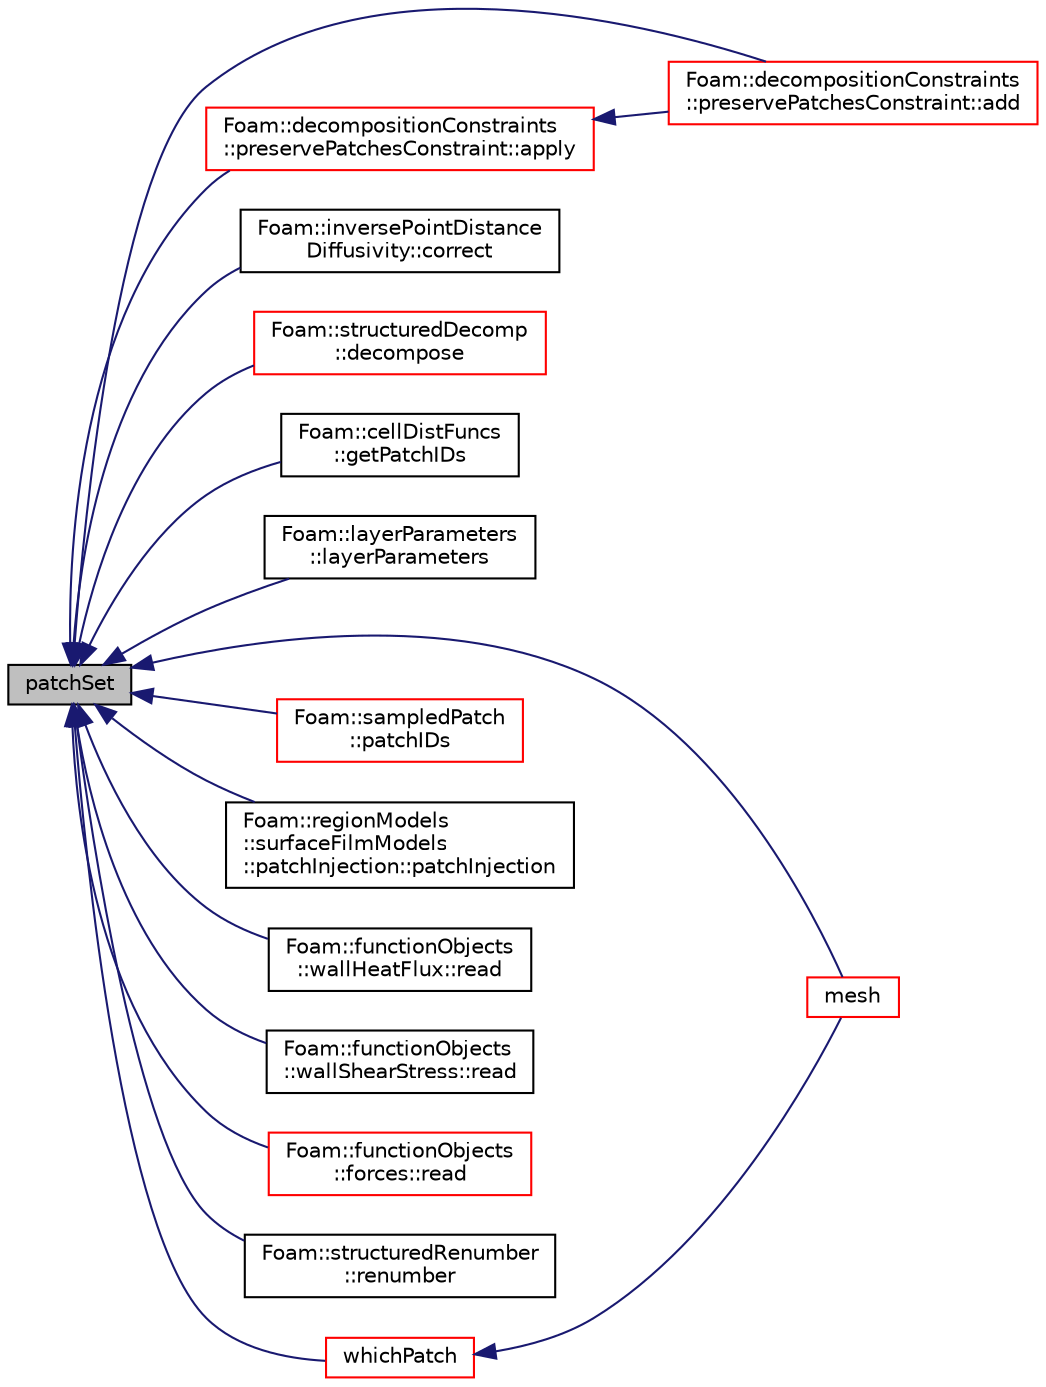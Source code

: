 digraph "patchSet"
{
  bgcolor="transparent";
  edge [fontname="Helvetica",fontsize="10",labelfontname="Helvetica",labelfontsize="10"];
  node [fontname="Helvetica",fontsize="10",shape=record];
  rankdir="LR";
  Node4339 [label="patchSet",height=0.2,width=0.4,color="black", fillcolor="grey75", style="filled", fontcolor="black"];
  Node4339 -> Node4340 [dir="back",color="midnightblue",fontsize="10",style="solid",fontname="Helvetica"];
  Node4340 [label="Foam::decompositionConstraints\l::preservePatchesConstraint::add",height=0.2,width=0.4,color="red",URL="$a29937.html#a7eb9dd70c4d20347b6ad9132139e6cd2",tooltip="Add my constraints to list of constraints. "];
  Node4339 -> Node4343 [dir="back",color="midnightblue",fontsize="10",style="solid",fontname="Helvetica"];
  Node4343 [label="Foam::decompositionConstraints\l::preservePatchesConstraint::apply",height=0.2,width=0.4,color="red",URL="$a29937.html#a37f5f686855452b8a05bb30a3eef55fc",tooltip="Apply any additional post-decomposition constraints. "];
  Node4343 -> Node4340 [dir="back",color="midnightblue",fontsize="10",style="solid",fontname="Helvetica"];
  Node4339 -> Node4344 [dir="back",color="midnightblue",fontsize="10",style="solid",fontname="Helvetica"];
  Node4344 [label="Foam::inversePointDistance\lDiffusivity::correct",height=0.2,width=0.4,color="black",URL="$a24489.html#a3ae44b28050c3aa494c1d8e18cf618c1",tooltip="Correct the motion diffusivity. "];
  Node4339 -> Node4345 [dir="back",color="midnightblue",fontsize="10",style="solid",fontname="Helvetica"];
  Node4345 [label="Foam::structuredDecomp\l::decompose",height=0.2,width=0.4,color="red",URL="$a29977.html#a971139d60fbf525c8a4dae56d9a386da",tooltip="Return for every coordinate the wanted processor number. Use the. "];
  Node4339 -> Node4348 [dir="back",color="midnightblue",fontsize="10",style="solid",fontname="Helvetica"];
  Node4348 [label="Foam::cellDistFuncs\l::getPatchIDs",height=0.2,width=0.4,color="black",URL="$a26089.html#a0e204c53114d3100fef2e5cf3d1fe465",tooltip="Return the set of patch IDs corresponding to the given names. "];
  Node4339 -> Node4349 [dir="back",color="midnightblue",fontsize="10",style="solid",fontname="Helvetica"];
  Node4349 [label="Foam::layerParameters\l::layerParameters",height=0.2,width=0.4,color="black",URL="$a25893.html#a0bca0e83ae5dc91bf83bfda4f12ac795",tooltip="Construct from dictionary. "];
  Node4339 -> Node4350 [dir="back",color="midnightblue",fontsize="10",style="solid",fontname="Helvetica"];
  Node4350 [label="mesh",height=0.2,width=0.4,color="red",URL="$a28557.html#ae78c91f8ff731c07ccc4351d9fe861ba",tooltip="Return the mesh reference. "];
  Node4339 -> Node4440 [dir="back",color="midnightblue",fontsize="10",style="solid",fontname="Helvetica"];
  Node4440 [label="Foam::sampledPatch\l::patchIDs",height=0.2,width=0.4,color="red",URL="$a30641.html#a64d6c654128162a9b7b557f2a5009f73"];
  Node4339 -> Node4443 [dir="back",color="midnightblue",fontsize="10",style="solid",fontname="Helvetica"];
  Node4443 [label="Foam::regionModels\l::surfaceFilmModels\l::patchInjection::patchInjection",height=0.2,width=0.4,color="black",URL="$a30189.html#a152b740d187e325136f51f50c9b798ab",tooltip="Construct from surface film model. "];
  Node4339 -> Node4444 [dir="back",color="midnightblue",fontsize="10",style="solid",fontname="Helvetica"];
  Node4444 [label="Foam::functionObjects\l::wallHeatFlux::read",height=0.2,width=0.4,color="black",URL="$a24337.html#afac0600fef97b05534a595ce00b272ed",tooltip="Read the wallHeatFlux data. "];
  Node4339 -> Node4445 [dir="back",color="midnightblue",fontsize="10",style="solid",fontname="Helvetica"];
  Node4445 [label="Foam::functionObjects\l::wallShearStress::read",height=0.2,width=0.4,color="black",URL="$a24341.html#afac0600fef97b05534a595ce00b272ed",tooltip="Read the wallShearStress data. "];
  Node4339 -> Node4446 [dir="back",color="midnightblue",fontsize="10",style="solid",fontname="Helvetica"];
  Node4446 [label="Foam::functionObjects\l::forces::read",height=0.2,width=0.4,color="red",URL="$a24365.html#afac0600fef97b05534a595ce00b272ed",tooltip="Read the forces data. "];
  Node4339 -> Node4448 [dir="back",color="midnightblue",fontsize="10",style="solid",fontname="Helvetica"];
  Node4448 [label="Foam::structuredRenumber\l::renumber",height=0.2,width=0.4,color="black",URL="$a30309.html#a43e03f902cbbeb39d4552a7e1cee9e73",tooltip="Return the order in which cells need to be visited, i.e. "];
  Node4339 -> Node4449 [dir="back",color="midnightblue",fontsize="10",style="solid",fontname="Helvetica"];
  Node4449 [label="whichPatch",height=0.2,width=0.4,color="red",URL="$a28557.html#aa2ff13fd90903c4f4cdfe81b48b2bb92",tooltip="Return patch index for a given face label. "];
  Node4449 -> Node4350 [dir="back",color="midnightblue",fontsize="10",style="solid",fontname="Helvetica"];
}
